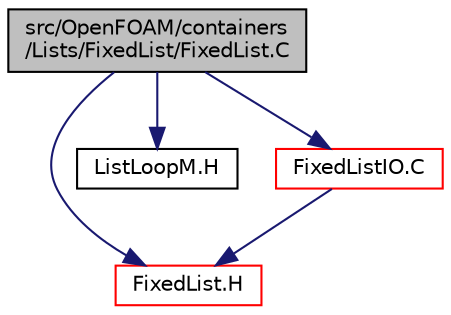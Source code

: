 digraph "src/OpenFOAM/containers/Lists/FixedList/FixedList.C"
{
  bgcolor="transparent";
  edge [fontname="Helvetica",fontsize="10",labelfontname="Helvetica",labelfontsize="10"];
  node [fontname="Helvetica",fontsize="10",shape=record];
  Node0 [label="src/OpenFOAM/containers\l/Lists/FixedList/FixedList.C",height=0.2,width=0.4,color="black", fillcolor="grey75", style="filled", fontcolor="black"];
  Node0 -> Node1 [color="midnightblue",fontsize="10",style="solid",fontname="Helvetica"];
  Node1 [label="FixedList.H",height=0.2,width=0.4,color="red",URL="$a09344.html"];
  Node0 -> Node70 [color="midnightblue",fontsize="10",style="solid",fontname="Helvetica"];
  Node70 [label="ListLoopM.H",height=0.2,width=0.4,color="black",URL="$a09377.html",tooltip="List<T> is a 1D vector of objects of type T, where the size of the vector is known and used for subsc..."];
  Node0 -> Node71 [color="midnightblue",fontsize="10",style="solid",fontname="Helvetica"];
  Node71 [label="FixedListIO.C",height=0.2,width=0.4,color="red",URL="$a09350.html"];
  Node71 -> Node1 [color="midnightblue",fontsize="10",style="solid",fontname="Helvetica"];
}
